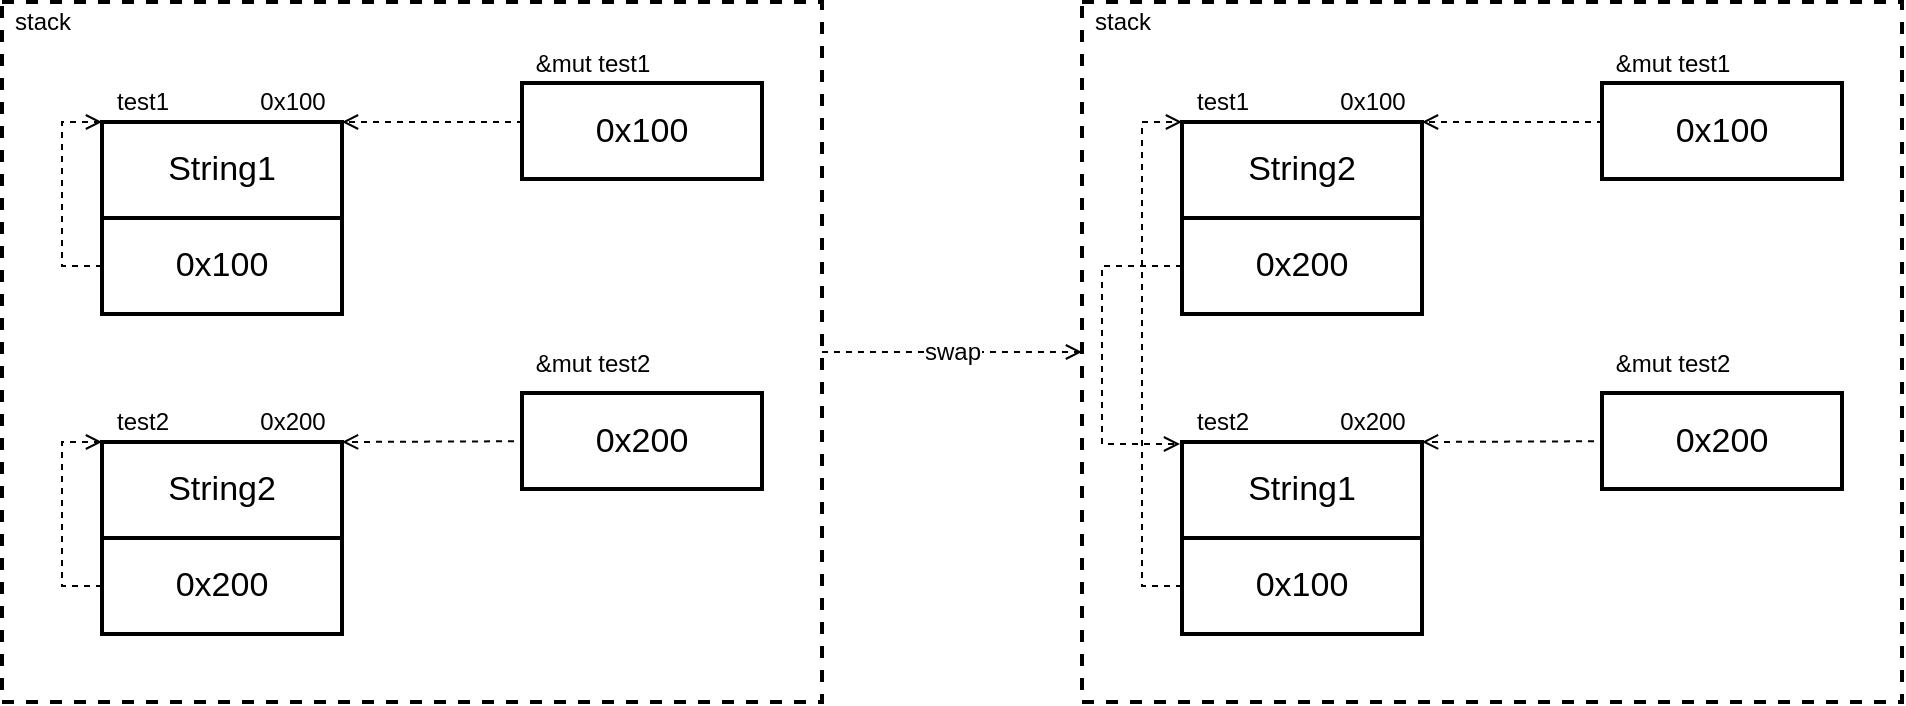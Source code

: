 <mxfile version="14.6.13" type="device"><diagram id="oR0iclf8lxxu-QxceXYz" name="Pin"><mxGraphModel dx="1106" dy="1003" grid="1" gridSize="10" guides="1" tooltips="1" connect="1" arrows="1" fold="1" page="1" pageScale="1" pageWidth="850" pageHeight="1100" math="0" shadow="0"><root><mxCell id="0"/><mxCell id="1" parent="0"/><mxCell id="gugkQd6OVHSqOyLoUKMb-60" value="swap" style="edgeStyle=none;rounded=0;orthogonalLoop=1;jettySize=auto;html=1;exitX=1;exitY=0.5;exitDx=0;exitDy=0;entryX=0;entryY=0.5;entryDx=0;entryDy=0;dashed=1;fontSize=12;endArrow=open;endFill=0;" edge="1" parent="1" source="gugkQd6OVHSqOyLoUKMb-15" target="gugkQd6OVHSqOyLoUKMb-44"><mxGeometry relative="1" as="geometry"/></mxCell><mxCell id="gugkQd6OVHSqOyLoUKMb-15" value="" style="rounded=0;whiteSpace=wrap;html=1;strokeWidth=2;fontSize=17;fillColor=none;dashed=1;" vertex="1" parent="1"><mxGeometry x="20" y="210" width="410" height="350" as="geometry"/></mxCell><mxCell id="gugkQd6OVHSqOyLoUKMb-1" value="String1" style="rounded=0;whiteSpace=wrap;html=1;strokeWidth=2;fontSize=17;" vertex="1" parent="1"><mxGeometry x="70" y="270" width="120" height="48" as="geometry"/></mxCell><mxCell id="gugkQd6OVHSqOyLoUKMb-23" style="edgeStyle=orthogonalEdgeStyle;rounded=0;orthogonalLoop=1;jettySize=auto;html=1;exitX=0;exitY=0.5;exitDx=0;exitDy=0;entryX=0;entryY=0;entryDx=0;entryDy=0;dashed=1;endArrow=open;endFill=0;" edge="1" parent="1" source="gugkQd6OVHSqOyLoUKMb-2" target="gugkQd6OVHSqOyLoUKMb-1"><mxGeometry relative="1" as="geometry"><Array as="points"><mxPoint x="50" y="342"/><mxPoint x="50" y="270"/></Array></mxGeometry></mxCell><mxCell id="gugkQd6OVHSqOyLoUKMb-2" value="0x100" style="rounded=0;whiteSpace=wrap;html=1;strokeWidth=2;fontSize=17;" vertex="1" parent="1"><mxGeometry x="70" y="318" width="120" height="48" as="geometry"/></mxCell><mxCell id="gugkQd6OVHSqOyLoUKMb-3" value="String2" style="rounded=0;whiteSpace=wrap;html=1;strokeWidth=2;fontSize=17;" vertex="1" parent="1"><mxGeometry x="70" y="430" width="120" height="48" as="geometry"/></mxCell><mxCell id="gugkQd6OVHSqOyLoUKMb-24" style="edgeStyle=orthogonalEdgeStyle;rounded=0;orthogonalLoop=1;jettySize=auto;html=1;exitX=0;exitY=0.5;exitDx=0;exitDy=0;entryX=0;entryY=0;entryDx=0;entryDy=0;dashed=1;endArrow=open;endFill=0;" edge="1" parent="1" source="gugkQd6OVHSqOyLoUKMb-4" target="gugkQd6OVHSqOyLoUKMb-3"><mxGeometry relative="1" as="geometry"><Array as="points"><mxPoint x="50" y="502"/><mxPoint x="50" y="430"/></Array></mxGeometry></mxCell><mxCell id="gugkQd6OVHSqOyLoUKMb-4" value="0x200" style="rounded=0;whiteSpace=wrap;html=1;strokeWidth=2;fontSize=17;" vertex="1" parent="1"><mxGeometry x="70" y="478" width="120" height="48" as="geometry"/></mxCell><mxCell id="gugkQd6OVHSqOyLoUKMb-13" value="test1" style="text;html=1;align=center;verticalAlign=middle;resizable=0;points=[];autosize=1;strokeColor=none;" vertex="1" parent="1"><mxGeometry x="70" y="250" width="40" height="20" as="geometry"/></mxCell><mxCell id="gugkQd6OVHSqOyLoUKMb-14" value="test2" style="text;html=1;align=center;verticalAlign=middle;resizable=0;points=[];autosize=1;strokeColor=none;" vertex="1" parent="1"><mxGeometry x="70" y="410" width="40" height="20" as="geometry"/></mxCell><mxCell id="gugkQd6OVHSqOyLoUKMb-16" value="stack" style="text;html=1;align=center;verticalAlign=middle;resizable=0;points=[];autosize=1;strokeColor=none;" vertex="1" parent="1"><mxGeometry x="20" y="210" width="40" height="20" as="geometry"/></mxCell><mxCell id="gugkQd6OVHSqOyLoUKMb-29" style="edgeStyle=orthogonalEdgeStyle;rounded=0;orthogonalLoop=1;jettySize=auto;html=1;exitX=0;exitY=0.5;exitDx=0;exitDy=0;entryX=1;entryY=0;entryDx=0;entryDy=0;dashed=1;endArrow=open;endFill=0;" edge="1" parent="1" source="gugkQd6OVHSqOyLoUKMb-28" target="gugkQd6OVHSqOyLoUKMb-1"><mxGeometry relative="1" as="geometry"><Array as="points"><mxPoint x="305" y="270"/></Array></mxGeometry></mxCell><mxCell id="gugkQd6OVHSqOyLoUKMb-28" value="0x100" style="rounded=0;whiteSpace=wrap;html=1;strokeWidth=2;fontSize=17;" vertex="1" parent="1"><mxGeometry x="280" y="250.5" width="120" height="48" as="geometry"/></mxCell><mxCell id="gugkQd6OVHSqOyLoUKMb-31" style="edgeStyle=orthogonalEdgeStyle;rounded=0;orthogonalLoop=1;jettySize=auto;html=1;exitX=0;exitY=0.5;exitDx=0;exitDy=0;entryX=1;entryY=0;entryDx=0;entryDy=0;dashed=1;endArrow=open;endFill=0;" edge="1" parent="1" source="gugkQd6OVHSqOyLoUKMb-30" target="gugkQd6OVHSqOyLoUKMb-3"><mxGeometry relative="1" as="geometry"><Array as="points"><mxPoint x="305" y="430"/></Array></mxGeometry></mxCell><mxCell id="gugkQd6OVHSqOyLoUKMb-30" value="0x200" style="rounded=0;whiteSpace=wrap;html=1;strokeWidth=2;fontSize=17;" vertex="1" parent="1"><mxGeometry x="280" y="405.5" width="120" height="48" as="geometry"/></mxCell><mxCell id="gugkQd6OVHSqOyLoUKMb-35" value="&lt;span style=&quot;font-size: 12px;&quot;&gt;&amp;amp;mut test1&lt;/span&gt;" style="text;html=1;align=center;verticalAlign=middle;resizable=0;points=[];autosize=1;strokeColor=none;fontSize=12;" vertex="1" parent="1"><mxGeometry x="280" y="230.5" width="70" height="20" as="geometry"/></mxCell><mxCell id="gugkQd6OVHSqOyLoUKMb-36" value="&lt;span style=&quot;font-size: 12px&quot;&gt;&amp;amp;mut test2&lt;/span&gt;" style="text;html=1;align=center;verticalAlign=middle;resizable=0;points=[];autosize=1;strokeColor=none;fontSize=12;" vertex="1" parent="1"><mxGeometry x="280" y="380.5" width="70" height="20" as="geometry"/></mxCell><mxCell id="gugkQd6OVHSqOyLoUKMb-44" value="" style="rounded=0;whiteSpace=wrap;html=1;strokeWidth=2;fontSize=17;fillColor=none;dashed=1;" vertex="1" parent="1"><mxGeometry x="560" y="210" width="410" height="350" as="geometry"/></mxCell><mxCell id="gugkQd6OVHSqOyLoUKMb-45" value="String2" style="rounded=0;whiteSpace=wrap;html=1;strokeWidth=2;fontSize=17;" vertex="1" parent="1"><mxGeometry x="610" y="270" width="120" height="48" as="geometry"/></mxCell><mxCell id="gugkQd6OVHSqOyLoUKMb-68" style="edgeStyle=orthogonalEdgeStyle;rounded=0;orthogonalLoop=1;jettySize=auto;html=1;exitX=0;exitY=0.5;exitDx=0;exitDy=0;entryX=-0.025;entryY=1.05;entryDx=0;entryDy=0;entryPerimeter=0;dashed=1;fontSize=12;endArrow=open;endFill=0;" edge="1" parent="1" source="gugkQd6OVHSqOyLoUKMb-47" target="gugkQd6OVHSqOyLoUKMb-52"><mxGeometry relative="1" as="geometry"><Array as="points"><mxPoint x="570" y="342"/><mxPoint x="570" y="431"/></Array></mxGeometry></mxCell><mxCell id="gugkQd6OVHSqOyLoUKMb-47" value="0x200" style="rounded=0;whiteSpace=wrap;html=1;strokeWidth=2;fontSize=17;" vertex="1" parent="1"><mxGeometry x="610" y="318" width="120" height="48" as="geometry"/></mxCell><mxCell id="gugkQd6OVHSqOyLoUKMb-48" value="String1" style="rounded=0;whiteSpace=wrap;html=1;strokeWidth=2;fontSize=17;" vertex="1" parent="1"><mxGeometry x="610" y="430" width="120" height="48" as="geometry"/></mxCell><mxCell id="gugkQd6OVHSqOyLoUKMb-67" style="edgeStyle=orthogonalEdgeStyle;rounded=0;orthogonalLoop=1;jettySize=auto;html=1;exitX=0;exitY=0.5;exitDx=0;exitDy=0;dashed=1;fontSize=12;endArrow=open;endFill=0;entryX=0;entryY=0;entryDx=0;entryDy=0;" edge="1" parent="1" source="gugkQd6OVHSqOyLoUKMb-50" target="gugkQd6OVHSqOyLoUKMb-45"><mxGeometry relative="1" as="geometry"><Array as="points"><mxPoint x="590" y="502"/><mxPoint x="590" y="270"/></Array></mxGeometry></mxCell><mxCell id="gugkQd6OVHSqOyLoUKMb-50" value="0x100" style="rounded=0;whiteSpace=wrap;html=1;strokeWidth=2;fontSize=17;" vertex="1" parent="1"><mxGeometry x="610" y="478" width="120" height="48" as="geometry"/></mxCell><mxCell id="gugkQd6OVHSqOyLoUKMb-51" value="test1" style="text;html=1;align=center;verticalAlign=middle;resizable=0;points=[];autosize=1;strokeColor=none;" vertex="1" parent="1"><mxGeometry x="610" y="250" width="40" height="20" as="geometry"/></mxCell><mxCell id="gugkQd6OVHSqOyLoUKMb-52" value="test2" style="text;html=1;align=center;verticalAlign=middle;resizable=0;points=[];autosize=1;strokeColor=none;" vertex="1" parent="1"><mxGeometry x="610" y="410" width="40" height="20" as="geometry"/></mxCell><mxCell id="gugkQd6OVHSqOyLoUKMb-53" value="stack" style="text;html=1;align=center;verticalAlign=middle;resizable=0;points=[];autosize=1;strokeColor=none;" vertex="1" parent="1"><mxGeometry x="560" y="210" width="40" height="20" as="geometry"/></mxCell><mxCell id="gugkQd6OVHSqOyLoUKMb-54" style="edgeStyle=orthogonalEdgeStyle;rounded=0;orthogonalLoop=1;jettySize=auto;html=1;exitX=0;exitY=0.5;exitDx=0;exitDy=0;entryX=1;entryY=0;entryDx=0;entryDy=0;dashed=1;endArrow=open;endFill=0;" edge="1" parent="1" source="gugkQd6OVHSqOyLoUKMb-55" target="gugkQd6OVHSqOyLoUKMb-45"><mxGeometry relative="1" as="geometry"><Array as="points"><mxPoint x="845" y="270"/></Array></mxGeometry></mxCell><mxCell id="gugkQd6OVHSqOyLoUKMb-55" value="0x100" style="rounded=0;whiteSpace=wrap;html=1;strokeWidth=2;fontSize=17;" vertex="1" parent="1"><mxGeometry x="820" y="250.5" width="120" height="48" as="geometry"/></mxCell><mxCell id="gugkQd6OVHSqOyLoUKMb-56" style="edgeStyle=orthogonalEdgeStyle;rounded=0;orthogonalLoop=1;jettySize=auto;html=1;exitX=0;exitY=0.5;exitDx=0;exitDy=0;entryX=1;entryY=0;entryDx=0;entryDy=0;dashed=1;endArrow=open;endFill=0;" edge="1" parent="1" source="gugkQd6OVHSqOyLoUKMb-57" target="gugkQd6OVHSqOyLoUKMb-48"><mxGeometry relative="1" as="geometry"><Array as="points"><mxPoint x="845" y="430"/></Array></mxGeometry></mxCell><mxCell id="gugkQd6OVHSqOyLoUKMb-57" value="0x200" style="rounded=0;whiteSpace=wrap;html=1;strokeWidth=2;fontSize=17;" vertex="1" parent="1"><mxGeometry x="820" y="405.5" width="120" height="48" as="geometry"/></mxCell><mxCell id="gugkQd6OVHSqOyLoUKMb-58" value="&lt;span style=&quot;font-size: 12px;&quot;&gt;&amp;amp;mut test1&lt;/span&gt;" style="text;html=1;align=center;verticalAlign=middle;resizable=0;points=[];autosize=1;strokeColor=none;fontSize=12;" vertex="1" parent="1"><mxGeometry x="820" y="230.5" width="70" height="20" as="geometry"/></mxCell><mxCell id="gugkQd6OVHSqOyLoUKMb-59" value="&lt;span style=&quot;font-size: 12px&quot;&gt;&amp;amp;mut test2&lt;/span&gt;" style="text;html=1;align=center;verticalAlign=middle;resizable=0;points=[];autosize=1;strokeColor=none;fontSize=12;" vertex="1" parent="1"><mxGeometry x="820" y="380.5" width="70" height="20" as="geometry"/></mxCell><mxCell id="gugkQd6OVHSqOyLoUKMb-61" value="0x100" style="text;html=1;align=center;verticalAlign=middle;resizable=0;points=[];autosize=1;strokeColor=none;fontSize=12;" vertex="1" parent="1"><mxGeometry x="680" y="250" width="50" height="20" as="geometry"/></mxCell><mxCell id="gugkQd6OVHSqOyLoUKMb-62" value="0x200" style="text;html=1;align=center;verticalAlign=middle;resizable=0;points=[];autosize=1;strokeColor=none;fontSize=12;" vertex="1" parent="1"><mxGeometry x="680" y="410" width="50" height="20" as="geometry"/></mxCell><mxCell id="gugkQd6OVHSqOyLoUKMb-64" value="0x100" style="text;html=1;align=center;verticalAlign=middle;resizable=0;points=[];autosize=1;strokeColor=none;fontSize=12;" vertex="1" parent="1"><mxGeometry x="140" y="250" width="50" height="20" as="geometry"/></mxCell><mxCell id="gugkQd6OVHSqOyLoUKMb-65" value="0x200" style="text;html=1;align=center;verticalAlign=middle;resizable=0;points=[];autosize=1;strokeColor=none;fontSize=12;" vertex="1" parent="1"><mxGeometry x="140" y="410" width="50" height="20" as="geometry"/></mxCell></root></mxGraphModel></diagram></mxfile>